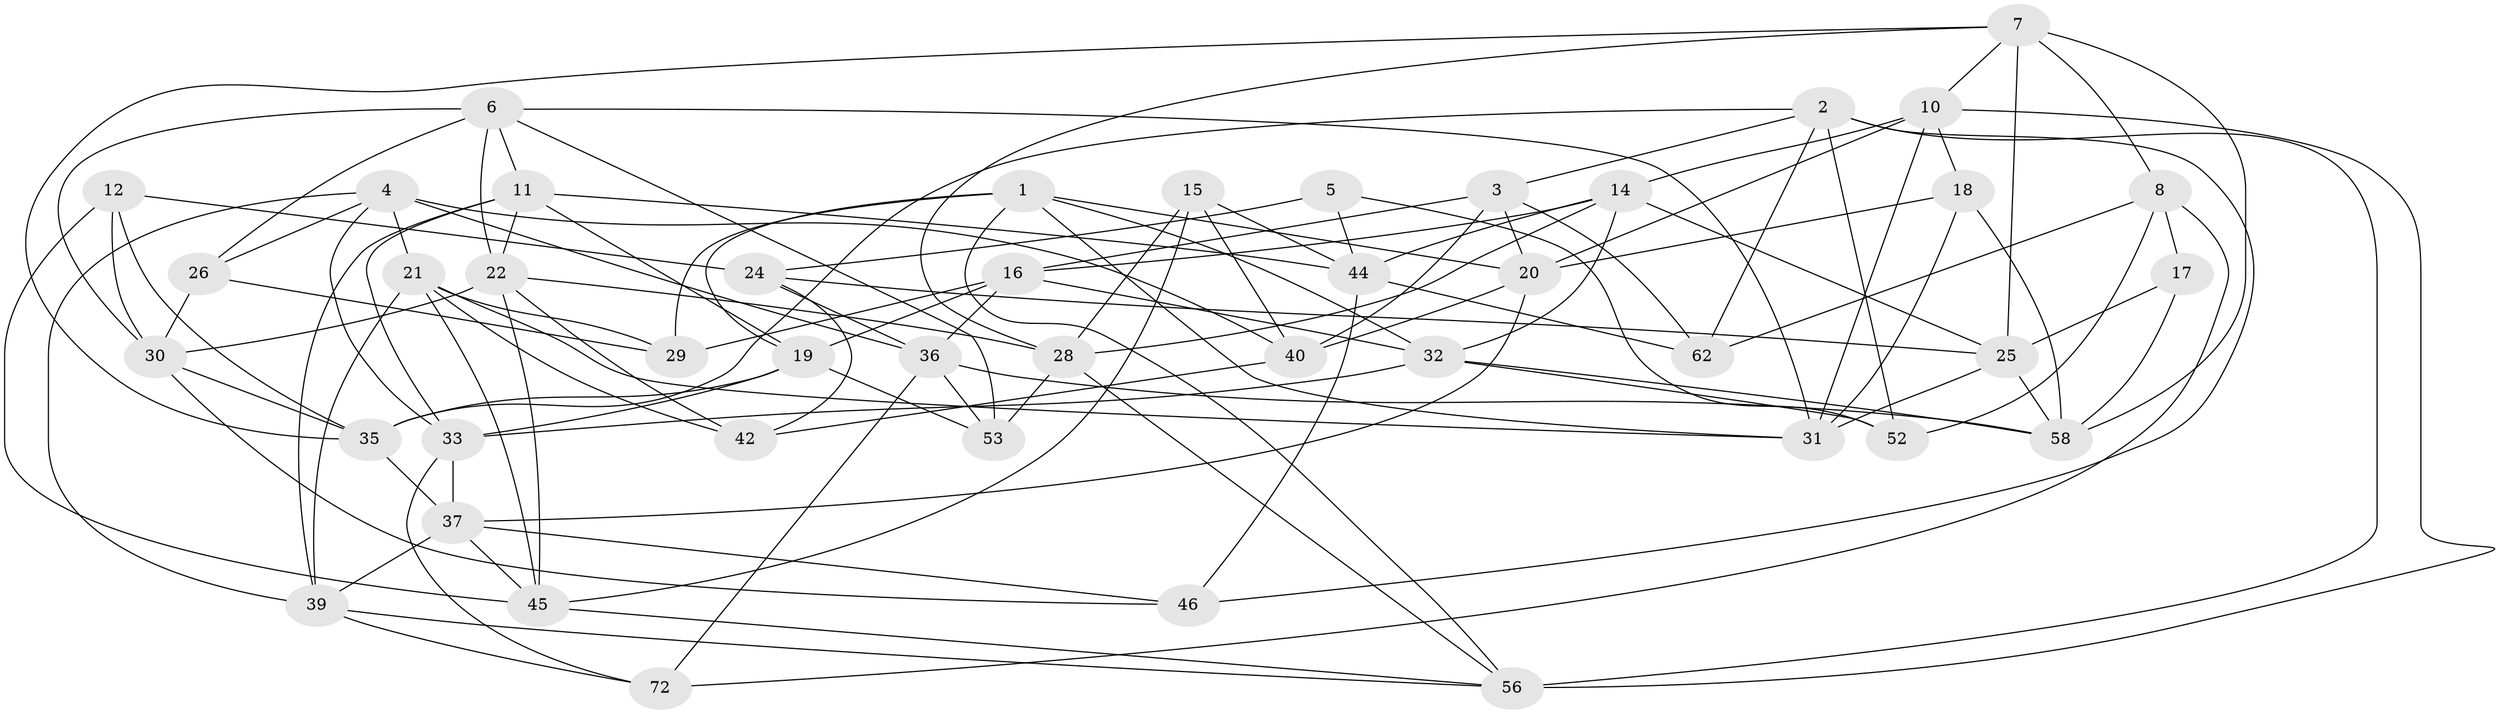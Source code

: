 // Generated by graph-tools (version 1.1) at 2025/52/02/27/25 19:52:30]
// undirected, 44 vertices, 116 edges
graph export_dot {
graph [start="1"]
  node [color=gray90,style=filled];
  1 [super="+63"];
  2 [super="+55"];
  3 [super="+67"];
  4 [super="+57"];
  5;
  6 [super="+9"];
  7 [super="+74"];
  8 [super="+13"];
  10 [super="+49"];
  11 [super="+71"];
  12;
  14 [super="+50"];
  15;
  16 [super="+65"];
  17;
  18;
  19 [super="+51"];
  20 [super="+23"];
  21 [super="+73"];
  22 [super="+27"];
  24 [super="+43"];
  25 [super="+64"];
  26;
  28 [super="+47"];
  29;
  30 [super="+41"];
  31 [super="+34"];
  32 [super="+69"];
  33 [super="+68"];
  35 [super="+70"];
  36 [super="+38"];
  37 [super="+59"];
  39 [super="+60"];
  40 [super="+66"];
  42;
  44 [super="+48"];
  45 [super="+54"];
  46;
  52;
  53;
  56 [super="+75"];
  58 [super="+61"];
  62;
  72;
  1 -- 29;
  1 -- 31;
  1 -- 32;
  1 -- 20;
  1 -- 19;
  1 -- 56;
  2 -- 52;
  2 -- 46;
  2 -- 3;
  2 -- 56;
  2 -- 35;
  2 -- 62;
  3 -- 16;
  3 -- 20;
  3 -- 40 [weight=2];
  3 -- 62;
  4 -- 26;
  4 -- 21;
  4 -- 39;
  4 -- 40;
  4 -- 33;
  4 -- 36;
  5 -- 52;
  5 -- 24 [weight=2];
  5 -- 44;
  6 -- 26;
  6 -- 30;
  6 -- 53;
  6 -- 22;
  6 -- 31;
  6 -- 11;
  7 -- 58;
  7 -- 10;
  7 -- 28;
  7 -- 8;
  7 -- 25;
  7 -- 35;
  8 -- 52;
  8 -- 17 [weight=2];
  8 -- 72;
  8 -- 62;
  10 -- 14;
  10 -- 56;
  10 -- 18;
  10 -- 20;
  10 -- 31;
  11 -- 33;
  11 -- 22;
  11 -- 39;
  11 -- 19;
  11 -- 44;
  12 -- 35;
  12 -- 30;
  12 -- 45;
  12 -- 24;
  14 -- 16;
  14 -- 32;
  14 -- 44;
  14 -- 28;
  14 -- 25;
  15 -- 28;
  15 -- 44;
  15 -- 40;
  15 -- 45;
  16 -- 32;
  16 -- 19;
  16 -- 36;
  16 -- 29;
  17 -- 58;
  17 -- 25;
  18 -- 58;
  18 -- 20;
  18 -- 31;
  19 -- 35;
  19 -- 53;
  19 -- 33;
  20 -- 40;
  20 -- 37;
  21 -- 29;
  21 -- 42;
  21 -- 39;
  21 -- 31;
  21 -- 45;
  22 -- 45;
  22 -- 30;
  22 -- 42;
  22 -- 28;
  24 -- 42;
  24 -- 36;
  24 -- 25;
  25 -- 58;
  25 -- 31;
  26 -- 29;
  26 -- 30;
  28 -- 53;
  28 -- 56;
  30 -- 46;
  30 -- 35;
  32 -- 33;
  32 -- 52;
  32 -- 58;
  33 -- 37;
  33 -- 72;
  35 -- 37;
  36 -- 72;
  36 -- 53;
  36 -- 58;
  37 -- 39;
  37 -- 45;
  37 -- 46;
  39 -- 72;
  39 -- 56;
  40 -- 42;
  44 -- 46;
  44 -- 62;
  45 -- 56;
}
